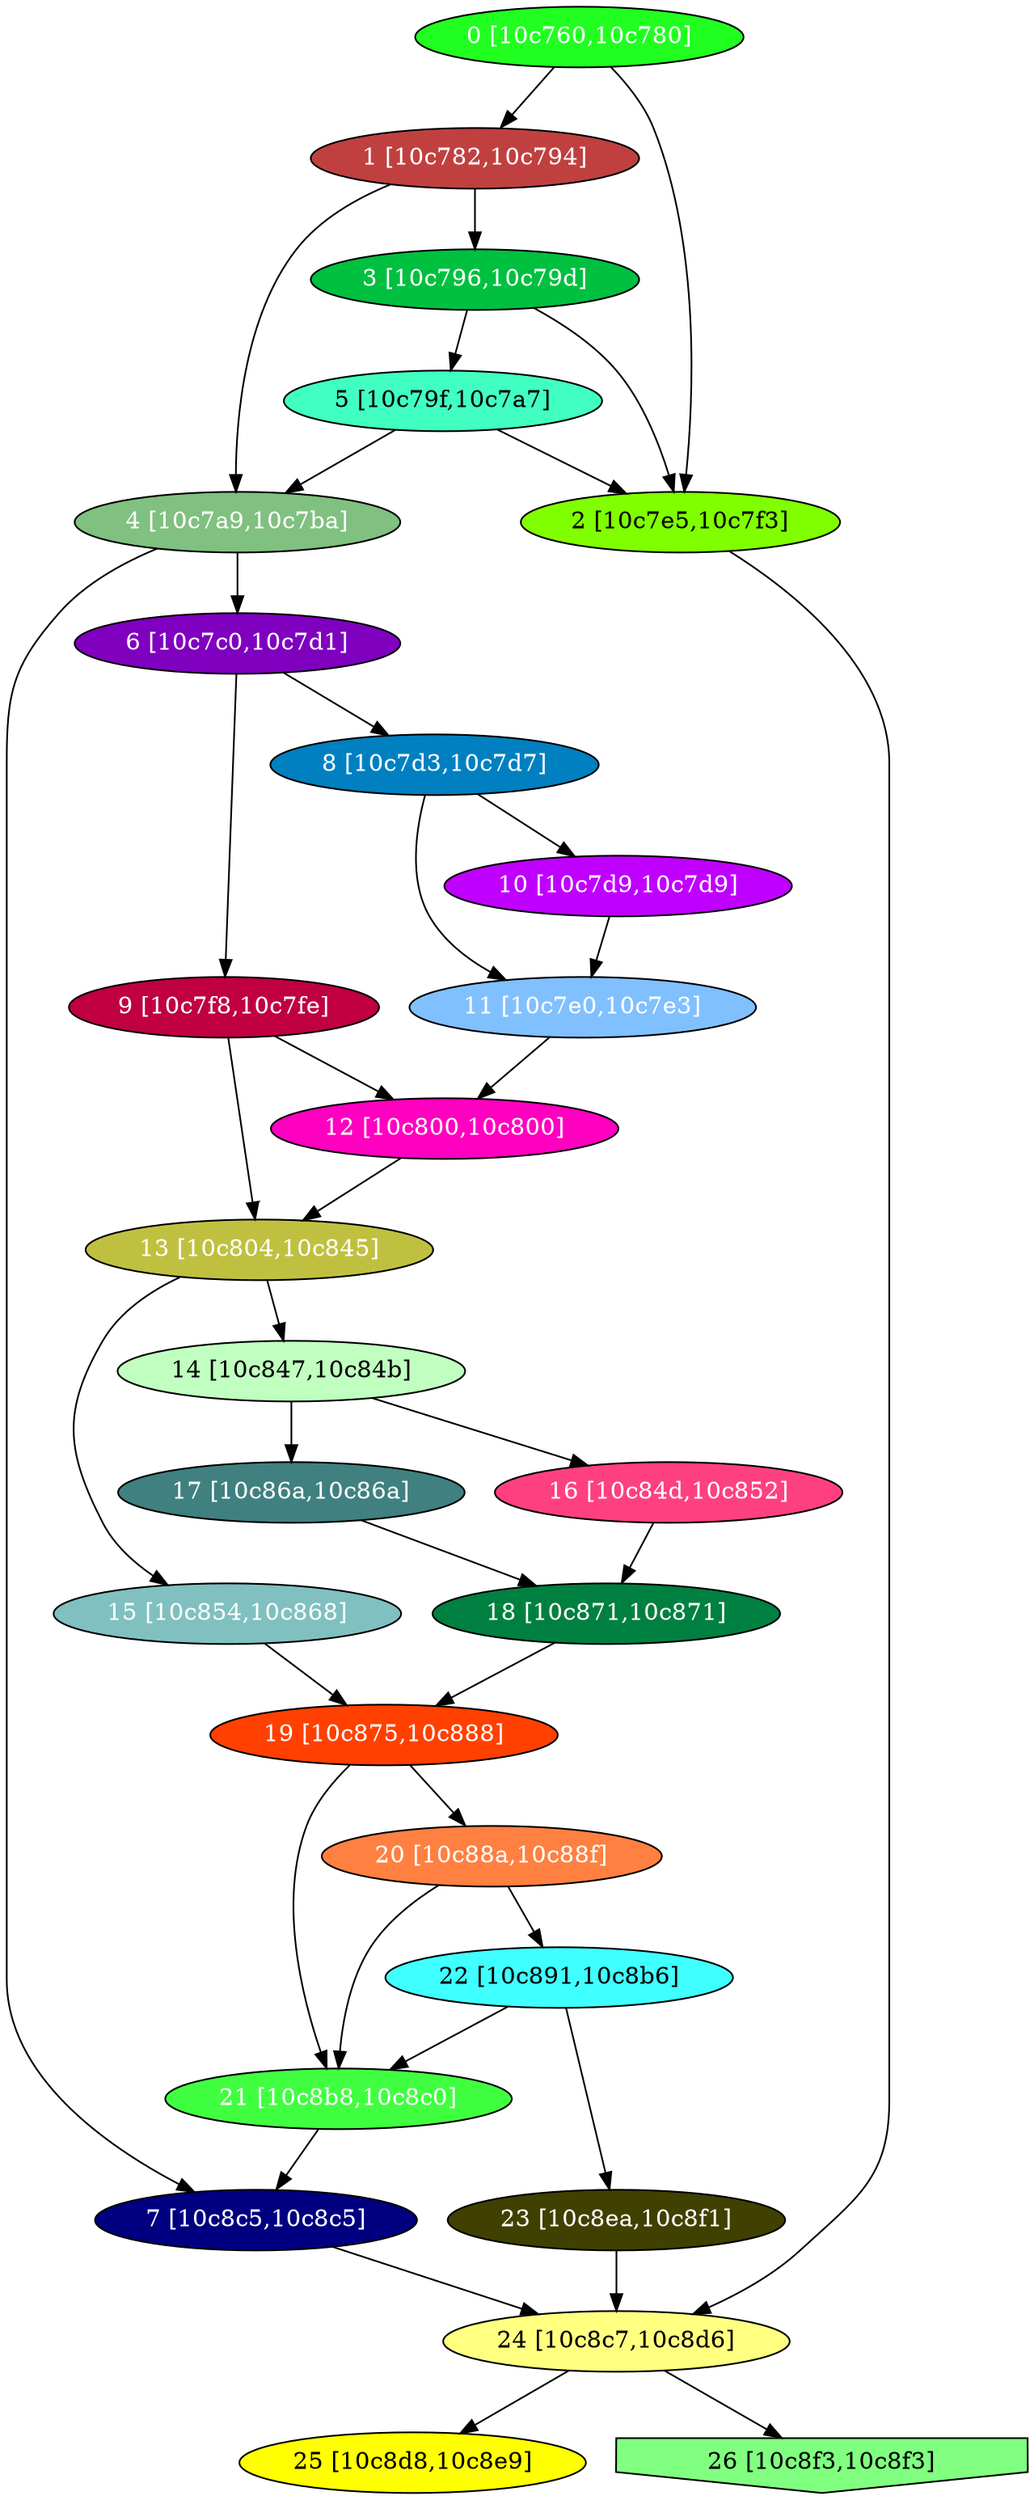 diGraph libnss3{
	libnss3_0  [style=filled fillcolor="#20FF20" fontcolor="#ffffff" shape=oval label="0 [10c760,10c780]"]
	libnss3_1  [style=filled fillcolor="#C04040" fontcolor="#ffffff" shape=oval label="1 [10c782,10c794]"]
	libnss3_2  [style=filled fillcolor="#80FF00" fontcolor="#000000" shape=oval label="2 [10c7e5,10c7f3]"]
	libnss3_3  [style=filled fillcolor="#00C040" fontcolor="#ffffff" shape=oval label="3 [10c796,10c79d]"]
	libnss3_4  [style=filled fillcolor="#80C080" fontcolor="#ffffff" shape=oval label="4 [10c7a9,10c7ba]"]
	libnss3_5  [style=filled fillcolor="#40FFC0" fontcolor="#000000" shape=oval label="5 [10c79f,10c7a7]"]
	libnss3_6  [style=filled fillcolor="#8000C0" fontcolor="#ffffff" shape=oval label="6 [10c7c0,10c7d1]"]
	libnss3_7  [style=filled fillcolor="#000080" fontcolor="#ffffff" shape=oval label="7 [10c8c5,10c8c5]"]
	libnss3_8  [style=filled fillcolor="#0080C0" fontcolor="#ffffff" shape=oval label="8 [10c7d3,10c7d7]"]
	libnss3_9  [style=filled fillcolor="#C00040" fontcolor="#ffffff" shape=oval label="9 [10c7f8,10c7fe]"]
	libnss3_a  [style=filled fillcolor="#C000FF" fontcolor="#ffffff" shape=oval label="10 [10c7d9,10c7d9]"]
	libnss3_b  [style=filled fillcolor="#80C0FF" fontcolor="#ffffff" shape=oval label="11 [10c7e0,10c7e3]"]
	libnss3_c  [style=filled fillcolor="#FF00C0" fontcolor="#ffffff" shape=oval label="12 [10c800,10c800]"]
	libnss3_d  [style=filled fillcolor="#C0C040" fontcolor="#ffffff" shape=oval label="13 [10c804,10c845]"]
	libnss3_e  [style=filled fillcolor="#C0FFC0" fontcolor="#000000" shape=oval label="14 [10c847,10c84b]"]
	libnss3_f  [style=filled fillcolor="#80C0C0" fontcolor="#ffffff" shape=oval label="15 [10c854,10c868]"]
	libnss3_10  [style=filled fillcolor="#FF4080" fontcolor="#ffffff" shape=oval label="16 [10c84d,10c852]"]
	libnss3_11  [style=filled fillcolor="#408080" fontcolor="#ffffff" shape=oval label="17 [10c86a,10c86a]"]
	libnss3_12  [style=filled fillcolor="#008040" fontcolor="#ffffff" shape=oval label="18 [10c871,10c871]"]
	libnss3_13  [style=filled fillcolor="#FF4000" fontcolor="#ffffff" shape=oval label="19 [10c875,10c888]"]
	libnss3_14  [style=filled fillcolor="#FF8040" fontcolor="#ffffff" shape=oval label="20 [10c88a,10c88f]"]
	libnss3_15  [style=filled fillcolor="#40FF40" fontcolor="#ffffff" shape=oval label="21 [10c8b8,10c8c0]"]
	libnss3_16  [style=filled fillcolor="#40FFFF" fontcolor="#000000" shape=oval label="22 [10c891,10c8b6]"]
	libnss3_17  [style=filled fillcolor="#404000" fontcolor="#ffffff" shape=oval label="23 [10c8ea,10c8f1]"]
	libnss3_18  [style=filled fillcolor="#FFFF80" fontcolor="#000000" shape=oval label="24 [10c8c7,10c8d6]"]
	libnss3_19  [style=filled fillcolor="#FFFF00" fontcolor="#000000" shape=oval label="25 [10c8d8,10c8e9]"]
	libnss3_1a  [style=filled fillcolor="#80FF80" fontcolor="#000000" shape=invhouse label="26 [10c8f3,10c8f3]"]

	libnss3_0 -> libnss3_1
	libnss3_0 -> libnss3_2
	libnss3_1 -> libnss3_3
	libnss3_1 -> libnss3_4
	libnss3_2 -> libnss3_18
	libnss3_3 -> libnss3_2
	libnss3_3 -> libnss3_5
	libnss3_4 -> libnss3_6
	libnss3_4 -> libnss3_7
	libnss3_5 -> libnss3_2
	libnss3_5 -> libnss3_4
	libnss3_6 -> libnss3_8
	libnss3_6 -> libnss3_9
	libnss3_7 -> libnss3_18
	libnss3_8 -> libnss3_a
	libnss3_8 -> libnss3_b
	libnss3_9 -> libnss3_c
	libnss3_9 -> libnss3_d
	libnss3_a -> libnss3_b
	libnss3_b -> libnss3_c
	libnss3_c -> libnss3_d
	libnss3_d -> libnss3_e
	libnss3_d -> libnss3_f
	libnss3_e -> libnss3_10
	libnss3_e -> libnss3_11
	libnss3_f -> libnss3_13
	libnss3_10 -> libnss3_12
	libnss3_11 -> libnss3_12
	libnss3_12 -> libnss3_13
	libnss3_13 -> libnss3_14
	libnss3_13 -> libnss3_15
	libnss3_14 -> libnss3_15
	libnss3_14 -> libnss3_16
	libnss3_15 -> libnss3_7
	libnss3_16 -> libnss3_15
	libnss3_16 -> libnss3_17
	libnss3_17 -> libnss3_18
	libnss3_18 -> libnss3_19
	libnss3_18 -> libnss3_1a
}